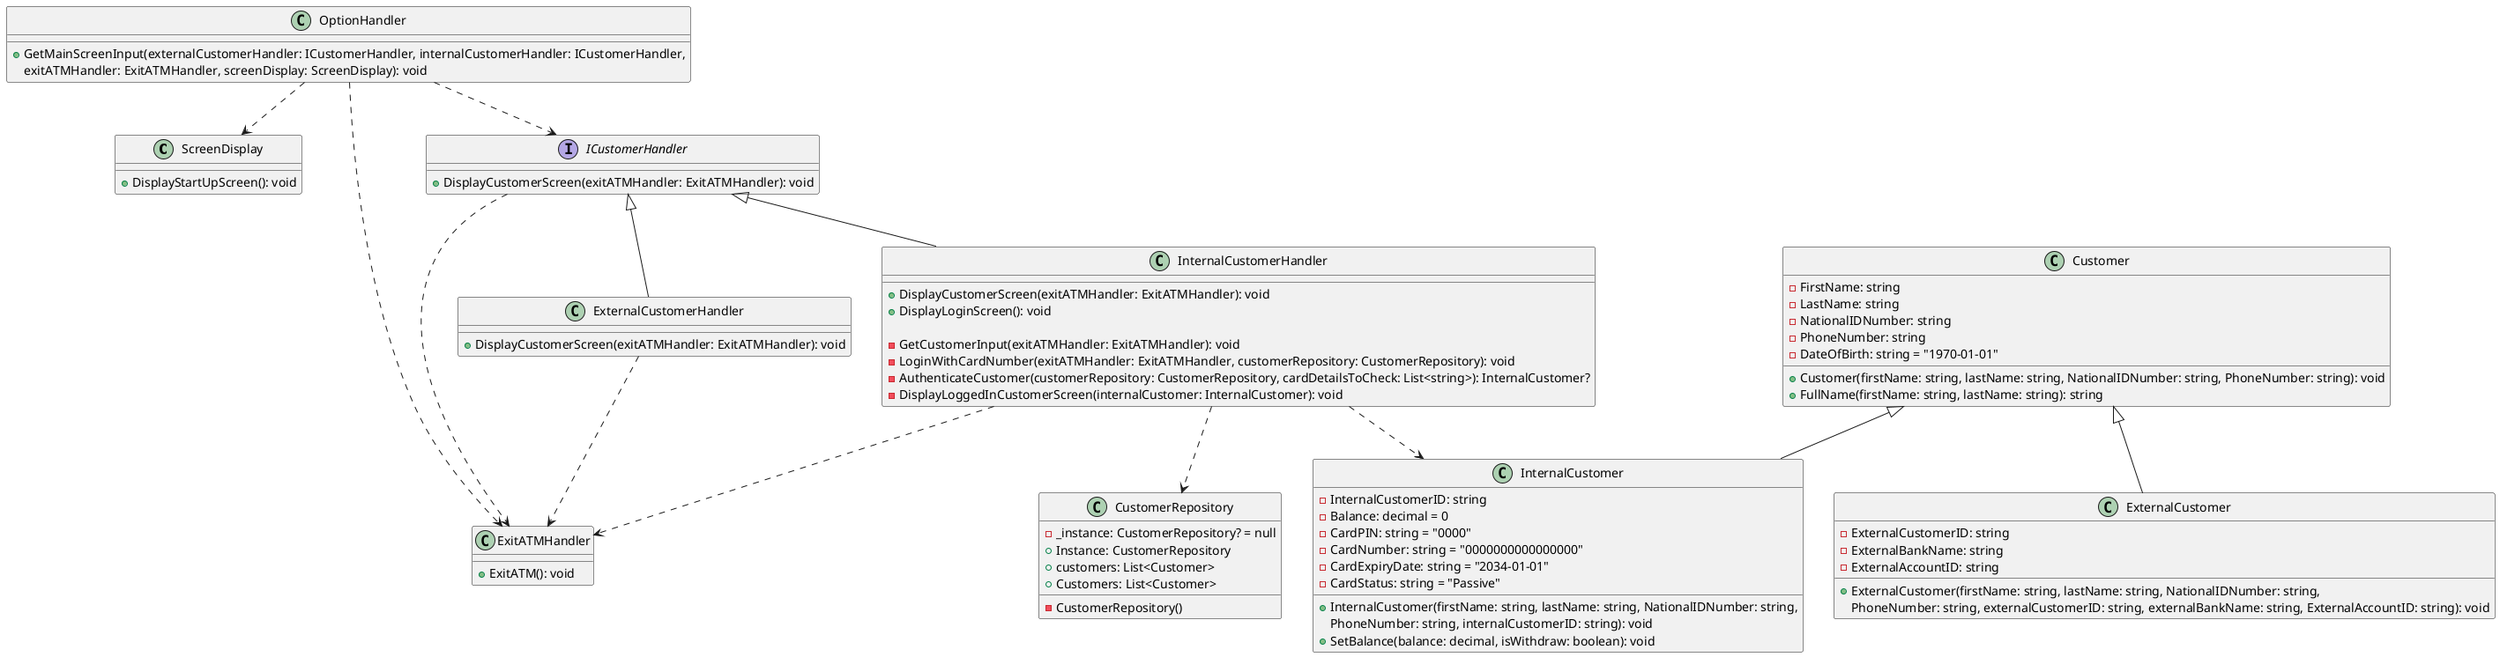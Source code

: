 @startuml ATMUygulamasi

class ScreenDisplay {
    +DisplayStartUpScreen(): void
}

class Customer {
    -FirstName: string
    -LastName: string
    -NationalIDNumber: string
    -PhoneNumber: string
    -DateOfBirth: string = "1970-01-01"

    +Customer(firstName: string, lastName: string, NationalIDNumber: string, PhoneNumber: string): void
    +FullName(firstName: string, lastName: string): string
}

class ExternalCustomer {
    -ExternalCustomerID: string
    -ExternalBankName: string
    -ExternalAccountID: string

    +ExternalCustomer(firstName: string, lastName: string, NationalIDNumber: string,
    PhoneNumber: string, externalCustomerID: string, externalBankName: string, ExternalAccountID: string): void
}

class InternalCustomer {
    -InternalCustomerID: string
    -Balance: decimal = 0
    -CardPIN: string = "0000"
    -CardNumber: string = "0000000000000000"
    -CardExpiryDate: string = "2034-01-01"
    -CardStatus: string = "Passive"

    +InternalCustomer(firstName: string, lastName: string, NationalIDNumber: string,
    PhoneNumber: string, internalCustomerID: string): void
    +SetBalance(balance: decimal, isWithdraw: boolean): void
}

class OptionHandler {
    +GetMainScreenInput(externalCustomerHandler: ICustomerHandler, internalCustomerHandler: ICustomerHandler,
    exitATMHandler: ExitATMHandler, screenDisplay: ScreenDisplay): void
}

interface ICustomerHandler {
    +DisplayCustomerScreen(exitATMHandler: ExitATMHandler): void
}

class ExternalCustomerHandler {
    +DisplayCustomerScreen(exitATMHandler: ExitATMHandler): void
}

class InternalCustomerHandler {
    +DisplayCustomerScreen(exitATMHandler: ExitATMHandler): void
    +DisplayLoginScreen(): void

    -GetCustomerInput(exitATMHandler: ExitATMHandler): void
    -LoginWithCardNumber(exitATMHandler: ExitATMHandler, customerRepository: CustomerRepository): void
    -AuthenticateCustomer(customerRepository: CustomerRepository, cardDetailsToCheck: List<string>): InternalCustomer?
    -DisplayLoggedInCustomerScreen(internalCustomer: InternalCustomer): void
}

class CustomerRepository {
    - _instance: CustomerRepository? = null
    + Instance: CustomerRepository
    + customers: List<Customer>
    + Customers: List<Customer>

    - CustomerRepository()
}

class ExitATMHandler {
    +ExitATM(): void
}

Customer <|-- ExternalCustomer
Customer <|-- InternalCustomer

ICustomerHandler <|-- ExternalCustomerHandler
ICustomerHandler <|-- InternalCustomerHandler

OptionHandler ..> ICustomerHandler
OptionHandler ..> ScreenDisplay

ICustomerHandler ..> ExitATMHandler
ExternalCustomerHandler ..> ExitATMHandler
InternalCustomerHandler ..> ExitATMHandler
OptionHandler ..> ExitATMHandler

InternalCustomerHandler ..> CustomerRepository
InternalCustomerHandler ..> InternalCustomer

@enduml